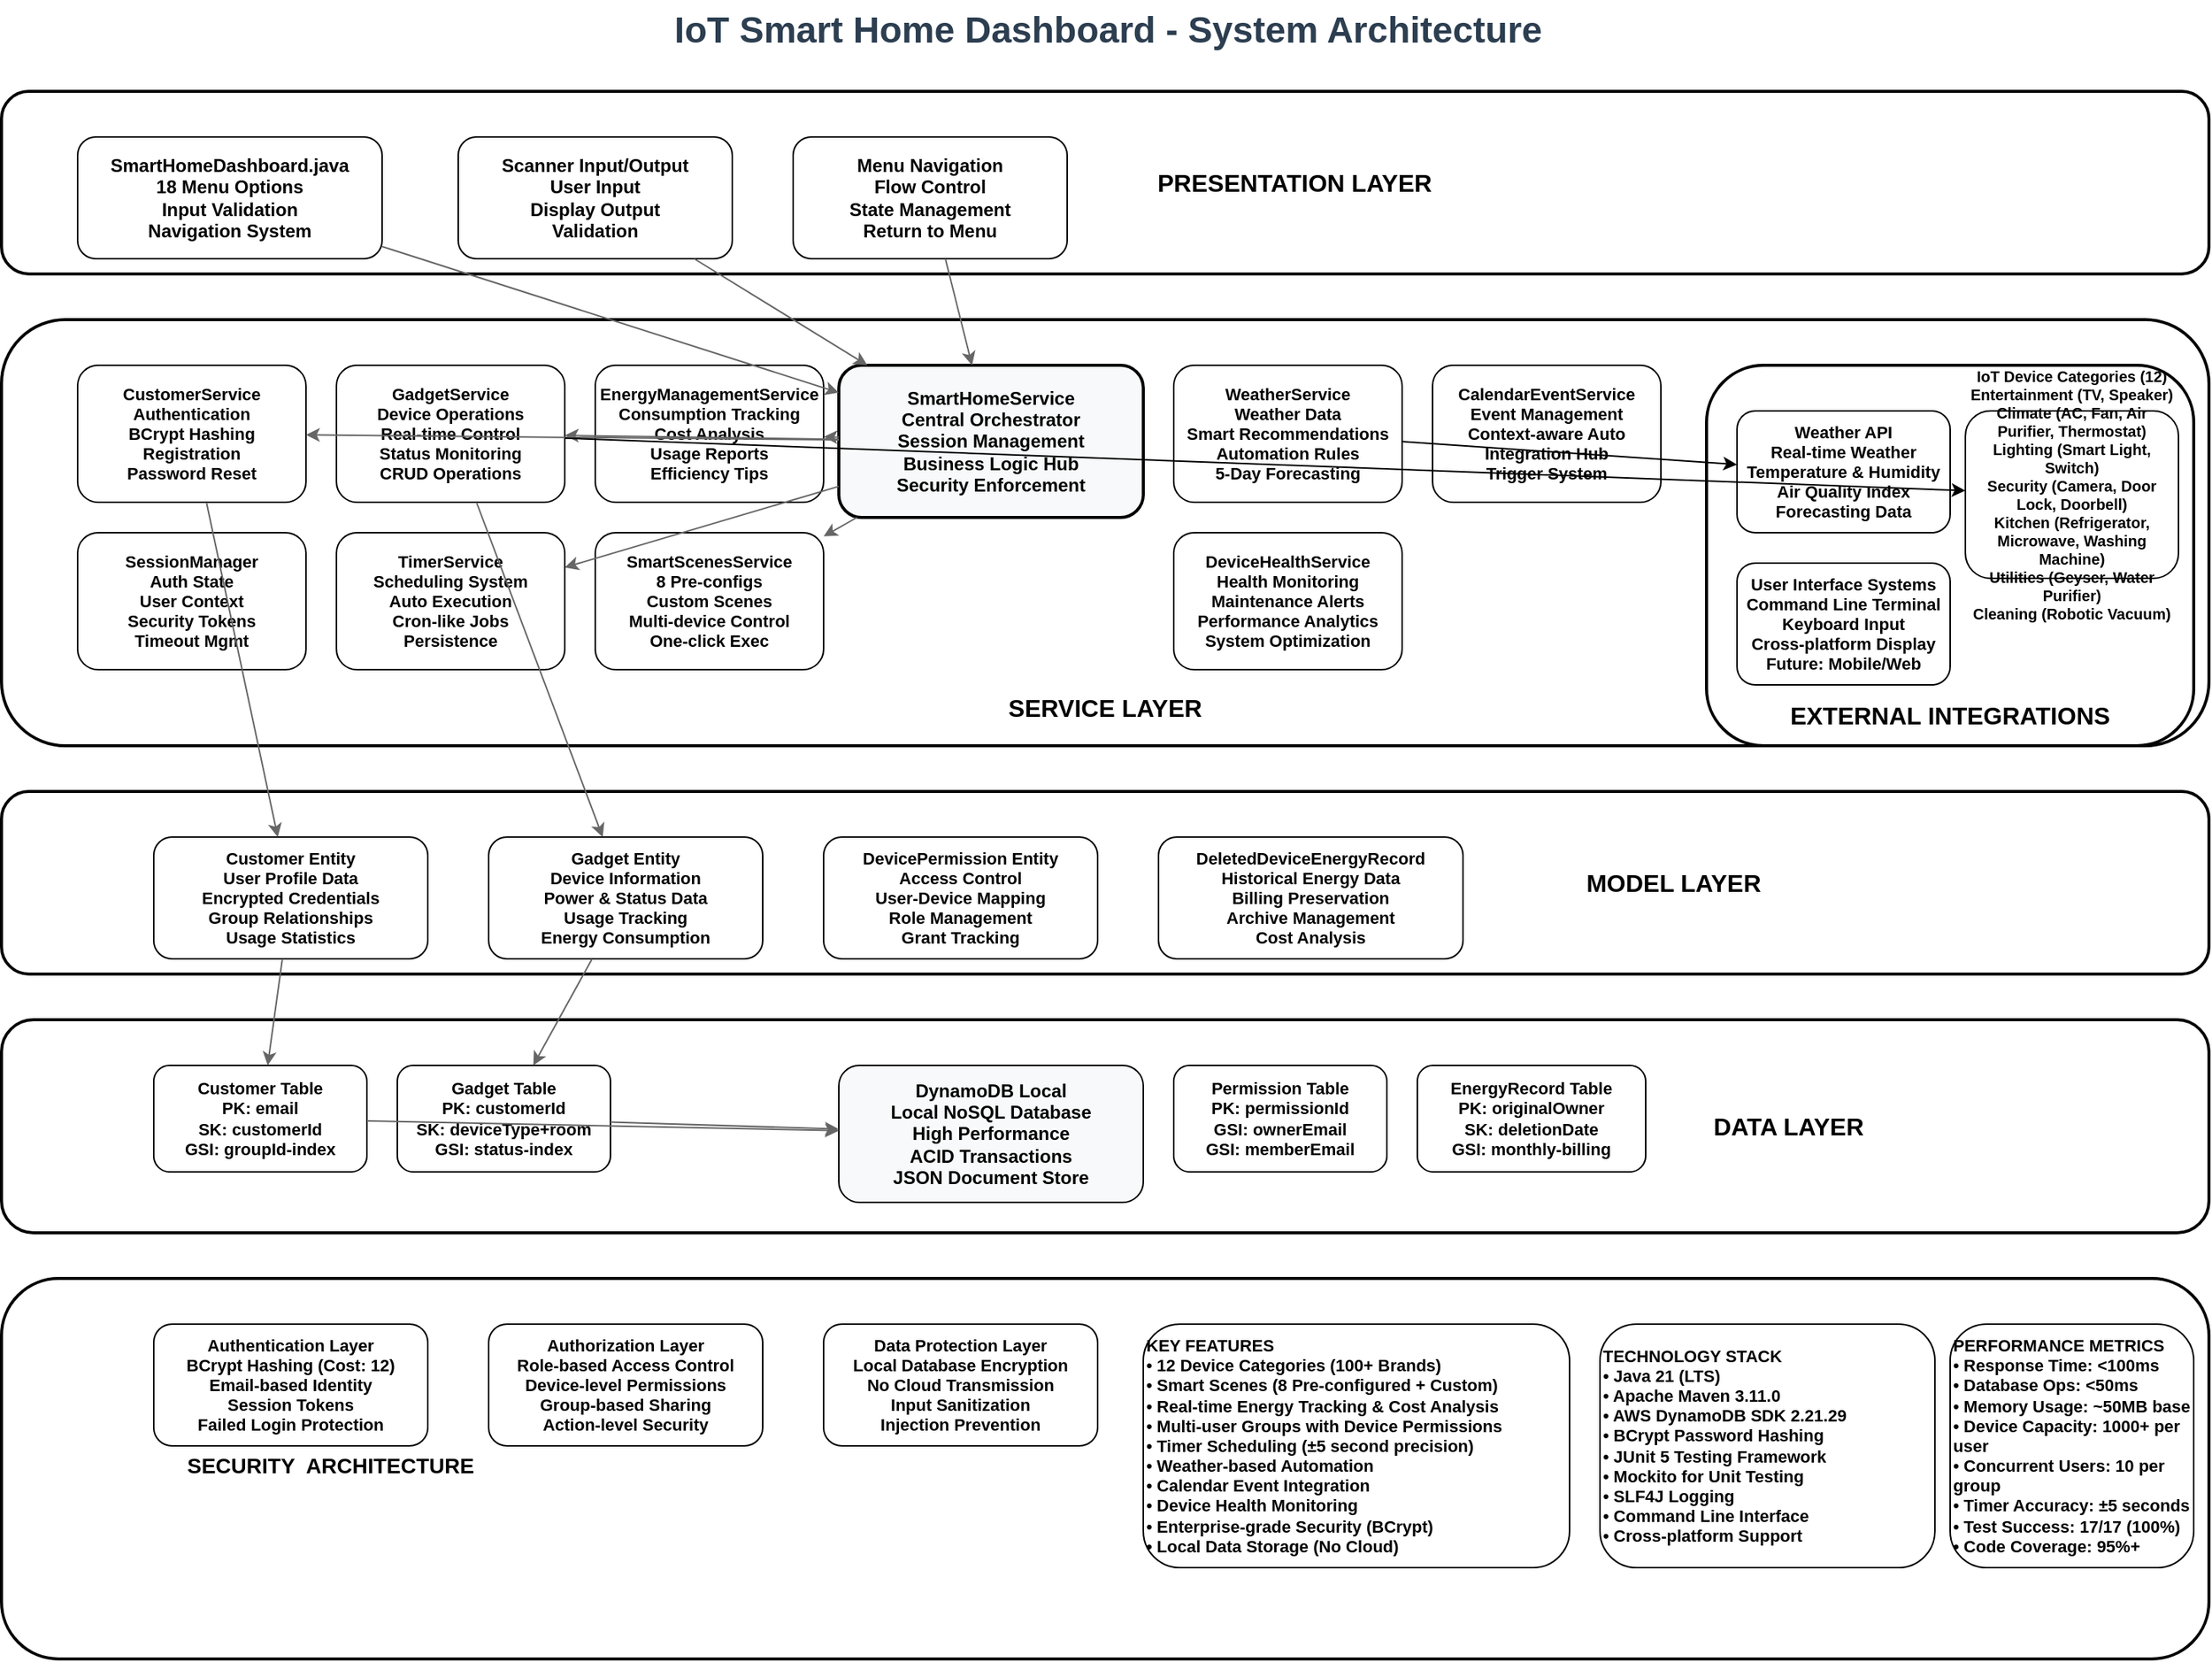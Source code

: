 <mxfile version="28.2.3">
  <diagram name="IoT Smart Home Architecture" id="iot-architecture">
    <mxGraphModel dx="581" dy="287" grid="1" gridSize="10" guides="1" tooltips="1" connect="1" arrows="1" fold="1" page="1" pageScale="1" pageWidth="1654" pageHeight="1169" math="0" shadow="0">
      <root>
        <mxCell id="0" />
        <mxCell id="1" parent="0" />
        <mxCell id="title" value="IoT Smart Home Dashboard - System Architecture" style="text;html=1;strokeColor=none;fillColor=none;align=center;verticalAlign=middle;whiteSpace=wrap;rounded=0;fontSize=24;fontStyle=1;fontColor=#2C3E50;" parent="1" vertex="1">
          <mxGeometry x="527" y="20" width="600" height="40" as="geometry" />
        </mxCell>
        <mxCell id="presentation-layer" value="&lt;span style=&quot;white-space: pre;&quot;&gt;&#x9;&lt;/span&gt;&lt;span style=&quot;white-space: pre;&quot;&gt;&#x9;&lt;/span&gt;&lt;span style=&quot;white-space: pre;&quot;&gt;&#x9;&lt;/span&gt;&lt;span style=&quot;white-space: pre;&quot;&gt;&#x9;&lt;/span&gt;&lt;span style=&quot;white-space: pre;&quot;&gt;&#x9;&lt;/span&gt;&lt;span style=&quot;white-space: pre;&quot;&gt;&#x9;&lt;/span&gt;&lt;span style=&quot;white-space: pre;&quot;&gt;&#x9;&lt;/span&gt;PRESENTATION LAYER" style="rounded=1;whiteSpace=wrap;html=1;fillColor=#FFFFFF;strokeColor=#000000;strokeWidth=2;fontSize=16;fontStyle=1;fontColor=#000000;" parent="1" vertex="1">
          <mxGeometry x="100" y="80" width="1450" height="120" as="geometry" />
        </mxCell>
        <mxCell id="cli-interface" value="SmartHomeDashboard.java&lt;br&gt;18 Menu Options&lt;br&gt;Input Validation&lt;br&gt;Navigation System" style="rounded=1;whiteSpace=wrap;html=1;fillColor=#FFFFFF;strokeColor=#000000;fontSize=12;fontColor=#000000;fontStyle=1;" parent="1" vertex="1">
          <mxGeometry x="150" y="110" width="200" height="80" as="geometry" />
        </mxCell>
        <mxCell id="scanner-io" value="Scanner Input/Output&lt;br&gt;User Input&lt;br&gt;Display Output&lt;br&gt;Validation" style="rounded=1;whiteSpace=wrap;html=1;fillColor=#FFFFFF;strokeColor=#000000;fontSize=12;fontColor=#000000;fontStyle=1;" parent="1" vertex="1">
          <mxGeometry x="400" y="110" width="180" height="80" as="geometry" />
        </mxCell>
        <mxCell id="navigation" value="Menu Navigation&lt;br&gt;Flow Control&lt;br&gt;State Management&lt;br&gt;Return to Menu" style="rounded=1;whiteSpace=wrap;html=1;fillColor=#FFFFFF;strokeColor=#000000;fontSize=12;fontColor=#000000;fontStyle=1;" parent="1" vertex="1">
          <mxGeometry x="620" y="110" width="180" height="80" as="geometry" />
        </mxCell>
        <mxCell id="service-layer" value="&lt;div&gt;&lt;br&gt;&lt;/div&gt;&lt;div style=&quot;text-align: left;&quot;&gt;&lt;span style=&quot;background-color: transparent; color: #000000;&quot;&gt;&lt;br&gt;&lt;/span&gt;&lt;/div&gt;&lt;div style=&quot;text-align: left;&quot;&gt;&lt;span style=&quot;background-color: transparent; color: #000000;&quot;&gt;&lt;br&gt;&lt;/span&gt;&lt;/div&gt;&lt;div style=&quot;text-align: left;&quot;&gt;&lt;span style=&quot;background-color: transparent; color: #000000;&quot;&gt;&lt;br&gt;&lt;/span&gt;&lt;/div&gt;&lt;div style=&quot;text-align: left;&quot;&gt;&lt;span style=&quot;background-color: transparent; color: #000000;&quot;&gt;&lt;br&gt;&lt;/span&gt;&lt;/div&gt;&lt;div style=&quot;text-align: left;&quot;&gt;&lt;span style=&quot;background-color: transparent; color: #000000;&quot;&gt;&lt;br&gt;&lt;/span&gt;&lt;/div&gt;&lt;div style=&quot;text-align: left;&quot;&gt;&lt;span style=&quot;background-color: transparent; color: #000000;&quot;&gt;&lt;br&gt;&lt;/span&gt;&lt;/div&gt;&lt;div style=&quot;text-align: left;&quot;&gt;&lt;span style=&quot;background-color: transparent; color: #000000;&quot;&gt;&lt;br&gt;&lt;/span&gt;&lt;/div&gt;&lt;div style=&quot;text-align: left;&quot;&gt;&lt;span style=&quot;background-color: transparent; color: #000000;&quot;&gt;&lt;br&gt;&lt;/span&gt;&lt;/div&gt;&lt;div style=&quot;text-align: left;&quot;&gt;&lt;span style=&quot;background-color: transparent; color: #000000;&quot;&gt;&lt;br&gt;&lt;/span&gt;&lt;/div&gt;&lt;div style=&quot;text-align: left;&quot;&gt;&lt;span style=&quot;background-color: transparent; color: #000000;&quot;&gt;&lt;br&gt;&lt;/span&gt;&lt;/div&gt;&lt;div style=&quot;text-align: left;&quot;&gt;&lt;span style=&quot;background-color: transparent; color: #000000;&quot;&gt;&lt;br&gt;&lt;/span&gt;&lt;/div&gt;&lt;div style=&quot;text-align: left;&quot;&gt;&lt;span style=&quot;background-color: transparent; color: #000000;&quot;&gt;SERVICE LAYER&lt;/span&gt;&lt;/div&gt;" style="rounded=1;whiteSpace=wrap;html=1;fillColor=#FFFFFF;strokeColor=#000000;strokeWidth=2;fontSize=16;fontStyle=1;fontColor=#000000;" parent="1" vertex="1">
          <mxGeometry x="100" y="230" width="1450" height="280" as="geometry" />
        </mxCell>
        <mxCell id="smart-home-service" value="SmartHomeService&lt;br&gt;Central Orchestrator&lt;br&gt;Session Management&lt;br&gt;Business Logic Hub&lt;br&gt;Security Enforcement" style="rounded=1;whiteSpace=wrap;html=1;fillColor=#F8F9FA;strokeColor=#000000;strokeWidth=2;fontSize=12;fontColor=#000000;fontStyle=1;" parent="1" vertex="1">
          <mxGeometry x="650" y="260" width="200" height="100" as="geometry" />
        </mxCell>
        <mxCell id="customer-service" value="CustomerService&lt;br&gt;Authentication&lt;br&gt;BCrypt Hashing&lt;br&gt;Registration&lt;br&gt;Password Reset" style="rounded=1;whiteSpace=wrap;html=1;fillColor=#FFFFFF;strokeColor=#000000;fontSize=11;fontColor=#000000;fontStyle=1;" parent="1" vertex="1">
          <mxGeometry x="150" y="260" width="150" height="90" as="geometry" />
        </mxCell>
        <mxCell id="session-manager" value="SessionManager&lt;br&gt;Auth State&lt;br&gt;User Context&lt;br&gt;Security Tokens&lt;br&gt;Timeout Mgmt" style="rounded=1;whiteSpace=wrap;html=1;fillColor=#FFFFFF;strokeColor=#000000;fontSize=11;fontColor=#000000;fontStyle=1;" parent="1" vertex="1">
          <mxGeometry x="150" y="370" width="150" height="90" as="geometry" />
        </mxCell>
        <mxCell id="gadget-service" value="GadgetService&lt;br&gt;Device Operations&lt;br&gt;Real-time Control&lt;br&gt;Status Monitoring&lt;br&gt;CRUD Operations" style="rounded=1;whiteSpace=wrap;html=1;fillColor=#FFFFFF;strokeColor=#000000;fontSize=11;fontColor=#000000;fontStyle=1;" parent="1" vertex="1">
          <mxGeometry x="320" y="260" width="150" height="90" as="geometry" />
        </mxCell>
        <mxCell id="energy-service" value="EnergyManagementService&lt;br&gt;Consumption Tracking&lt;br&gt;Cost Analysis&lt;br&gt;Usage Reports&lt;br&gt;Efficiency Tips" style="rounded=1;whiteSpace=wrap;html=1;fillColor=#FFFFFF;strokeColor=#000000;fontSize=11;fontColor=#000000;fontStyle=1;" parent="1" vertex="1">
          <mxGeometry x="490" y="260" width="150" height="90" as="geometry" />
        </mxCell>
        <mxCell id="timer-service" value="TimerService&lt;br&gt;Scheduling System&lt;br&gt;Auto Execution&lt;br&gt;Cron-like Jobs&lt;br&gt;Persistence" style="rounded=1;whiteSpace=wrap;html=1;fillColor=#FFFFFF;strokeColor=#000000;fontSize=11;fontColor=#000000;fontStyle=1;" parent="1" vertex="1">
          <mxGeometry x="320" y="370" width="150" height="90" as="geometry" />
        </mxCell>
        <mxCell id="scenes-service" value="SmartScenesService&lt;br&gt;8 Pre-configs&lt;br&gt;Custom Scenes&lt;br&gt;Multi-device Control&lt;br&gt;One-click Exec" style="rounded=1;whiteSpace=wrap;html=1;fillColor=#FFFFFF;strokeColor=#000000;fontSize=11;fontColor=#000000;fontStyle=1;" parent="1" vertex="1">
          <mxGeometry x="490" y="370" width="150" height="90" as="geometry" />
        </mxCell>
        <mxCell id="weather-service" value="WeatherService&lt;br&gt;Weather Data&lt;br&gt;Smart Recommendations&lt;br&gt;Automation Rules&lt;br&gt;5-Day Forecasting" style="rounded=1;whiteSpace=wrap;html=1;fillColor=#FFFFFF;strokeColor=#000000;fontSize=11;fontColor=#000000;fontStyle=1;" parent="1" vertex="1">
          <mxGeometry x="870" y="260" width="150" height="90" as="geometry" />
        </mxCell>
        <mxCell id="calendar-service" value="CalendarEventService&lt;br&gt;Event Management&lt;br&gt;Context-aware Auto&lt;br&gt;Integration Hub&lt;br&gt;Trigger System" style="rounded=1;whiteSpace=wrap;html=1;fillColor=#FFFFFF;strokeColor=#000000;fontSize=11;fontColor=#000000;fontStyle=1;" parent="1" vertex="1">
          <mxGeometry x="1040" y="260" width="150" height="90" as="geometry" />
        </mxCell>
        <mxCell id="health-service" value="DeviceHealthService&lt;br&gt;Health Monitoring&lt;br&gt;Maintenance Alerts&lt;br&gt;Performance Analytics&lt;br&gt;System Optimization" style="rounded=1;whiteSpace=wrap;html=1;fillColor=#FFFFFF;strokeColor=#000000;fontSize=11;fontColor=#000000;fontStyle=1;" parent="1" vertex="1">
          <mxGeometry x="870" y="370" width="150" height="90" as="geometry" />
        </mxCell>
        <mxCell id="model-layer" value="&lt;span style=&quot;white-space: pre;&quot;&gt;&#x9;&lt;/span&gt;&lt;span style=&quot;white-space: pre;&quot;&gt;&#x9;&lt;/span&gt;&lt;span style=&quot;white-space: pre;&quot;&gt;&#x9;&lt;/span&gt;&lt;span style=&quot;white-space: pre;&quot;&gt;&#x9;&lt;/span&gt;&lt;span style=&quot;white-space: pre;&quot;&gt;&#x9;&lt;/span&gt;&lt;span style=&quot;white-space: pre;&quot;&gt;&#x9;&lt;/span&gt;&lt;span style=&quot;white-space: pre;&quot;&gt;&#x9;&lt;/span&gt;&lt;span style=&quot;white-space: pre;&quot;&gt;&#x9;&lt;/span&gt;&lt;span style=&quot;white-space: pre;&quot;&gt;&#x9;&lt;/span&gt;&lt;span style=&quot;white-space: pre;&quot;&gt;&#x9;&lt;/span&gt;&lt;span style=&quot;white-space: pre;&quot;&gt;&#x9;&lt;/span&gt;&lt;span style=&quot;white-space: pre;&quot;&gt;&#x9;&lt;/span&gt;&lt;span style=&quot;white-space: pre;&quot;&gt;&#x9;&lt;/span&gt;&lt;span style=&quot;white-space: pre;&quot;&gt;&#x9;&lt;/span&gt;&lt;span style=&quot;white-space: pre;&quot;&gt;&#x9;&lt;/span&gt;&lt;span style=&quot;white-space: pre;&quot;&gt;&#x9;&lt;/span&gt;&lt;span style=&quot;white-space: pre;&quot;&gt;&#x9;&lt;/span&gt;&lt;span style=&quot;white-space: pre;&quot;&gt;&#x9;&lt;/span&gt;&lt;span style=&quot;white-space: pre;&quot;&gt;&#x9;&lt;/span&gt;&lt;span style=&quot;white-space: pre;&quot;&gt;&#x9;&lt;/span&gt;&lt;span style=&quot;white-space: pre;&quot;&gt;&#x9;&lt;/span&gt;MODEL LAYER" style="rounded=1;whiteSpace=wrap;html=1;fillColor=#FFFFFF;strokeColor=#000000;strokeWidth=2;fontSize=16;fontStyle=1;fontColor=#000000;align=center;" parent="1" vertex="1">
          <mxGeometry x="100" y="540" width="1450" height="120" as="geometry" />
        </mxCell>
        <mxCell id="customer-model" value="Customer Entity&lt;br&gt;User Profile Data&lt;br&gt;Encrypted Credentials&lt;br&gt;Group Relationships&lt;br&gt;Usage Statistics" style="rounded=1;whiteSpace=wrap;html=1;fillColor=#FFFFFF;strokeColor=#000000;fontSize=11;fontColor=#000000;fontStyle=1;" parent="1" vertex="1">
          <mxGeometry x="200" y="570" width="180" height="80" as="geometry" />
        </mxCell>
        <mxCell id="gadget-model" value="Gadget Entity&lt;br&gt;Device Information&lt;br&gt;Power &amp; Status Data&lt;br&gt;Usage Tracking&lt;br&gt;Energy Consumption" style="rounded=1;whiteSpace=wrap;html=1;fillColor=#FFFFFF;strokeColor=#000000;fontSize=11;fontColor=#000000;fontStyle=1;" parent="1" vertex="1">
          <mxGeometry x="420" y="570" width="180" height="80" as="geometry" />
        </mxCell>
        <mxCell id="permission-model" value="DevicePermission Entity&lt;br&gt;Access Control&lt;br&gt;User-Device Mapping&lt;br&gt;Role Management&lt;br&gt;Grant Tracking" style="rounded=1;whiteSpace=wrap;html=1;fillColor=#FFFFFF;strokeColor=#000000;fontSize=11;fontColor=#000000;fontStyle=1;" parent="1" vertex="1">
          <mxGeometry x="640" y="570" width="180" height="80" as="geometry" />
        </mxCell>
        <mxCell id="deleted-model" value="DeletedDeviceEnergyRecord&lt;br&gt;Historical Energy Data&lt;br&gt;Billing Preservation&lt;br&gt;Archive Management&lt;br&gt;Cost Analysis" style="rounded=1;whiteSpace=wrap;html=1;fillColor=#FFFFFF;strokeColor=#000000;fontSize=11;fontColor=#000000;fontStyle=1;" parent="1" vertex="1">
          <mxGeometry x="860" y="570" width="200" height="80" as="geometry" />
        </mxCell>
        <mxCell id="data-layer" value="&lt;blockquote style=&quot;margin: 0 0 0 40px; border: none; padding: 0px;&quot;&gt;&lt;blockquote style=&quot;margin: 0 0 0 40px; border: none; padding: 0px;&quot;&gt;&lt;blockquote style=&quot;margin: 0 0 0 40px; border: none; padding: 0px;&quot;&gt;&lt;blockquote style=&quot;margin: 0 0 0 40px; border: none; padding: 0px;&quot;&gt;&lt;blockquote style=&quot;margin: 0 0 0 40px; border: none; padding: 0px;&quot;&gt;&lt;blockquote style=&quot;margin: 0 0 0 40px; border: none; padding: 0px;&quot;&gt;&lt;blockquote style=&quot;margin: 0 0 0 40px; border: none; padding: 0px;&quot;&gt;&lt;blockquote style=&quot;margin: 0 0 0 40px; border: none; padding: 0px;&quot;&gt;&lt;blockquote style=&quot;margin: 0 0 0 40px; border: none; padding: 0px;&quot;&gt;&lt;blockquote style=&quot;margin: 0 0 0 40px; border: none; padding: 0px;&quot;&gt;&lt;span style=&quot;white-space: pre;&quot;&gt;&#x9;&lt;/span&gt;&lt;span style=&quot;white-space: pre;&quot;&gt;&#x9;&lt;/span&gt;&lt;span style=&quot;white-space: pre;&quot;&gt;&#x9;&lt;/span&gt;&lt;span style=&quot;white-space: pre;&quot;&gt;&#x9;&lt;/span&gt;&lt;span style=&quot;white-space: pre;&quot;&gt;&#x9;&lt;/span&gt;&lt;span style=&quot;white-space: pre;&quot;&gt;&#x9;&lt;/span&gt;&lt;span style=&quot;white-space: pre;&quot;&gt;&#x9;&lt;/span&gt;&lt;span style=&quot;white-space: pre;&quot;&gt;&#x9;&lt;/span&gt;&lt;span style=&quot;white-space: pre;&quot;&gt;&#x9;&lt;/span&gt;&lt;span style=&quot;white-space: pre;&quot;&gt;&#x9;&lt;/span&gt;&lt;span style=&quot;white-space: pre;&quot;&gt;&#x9;&lt;/span&gt;&lt;span style=&quot;white-space: pre;&quot;&gt;&#x9;&lt;/span&gt;&lt;span style=&quot;white-space: pre;&quot;&gt;&#x9;&lt;/span&gt;&lt;span style=&quot;white-space: pre;&quot;&gt;&#x9;&lt;/span&gt;DATA LAYER&lt;/blockquote&gt;&lt;/blockquote&gt;&lt;/blockquote&gt;&lt;/blockquote&gt;&lt;/blockquote&gt;&lt;/blockquote&gt;&lt;/blockquote&gt;&lt;/blockquote&gt;&lt;/blockquote&gt;&lt;/blockquote&gt;" style="rounded=1;whiteSpace=wrap;html=1;fillColor=#FFFFFF;strokeColor=#000000;strokeWidth=2;fontSize=16;fontStyle=1;fontColor=#000000;" parent="1" vertex="1">
          <mxGeometry x="100" y="690" width="1450" height="140" as="geometry" />
        </mxCell>
        <mxCell id="dynamodb" value="DynamoDB Local&lt;br&gt;Local NoSQL Database&lt;br&gt;High Performance&lt;br&gt;ACID Transactions&lt;br&gt;JSON Document Store" style="rounded=1;whiteSpace=wrap;html=1;fillColor=#F8F9FA;strokeColor=#000000;fontSize=12;fontColor=#000000;fontStyle=1;" parent="1" vertex="1">
          <mxGeometry x="650" y="720" width="200" height="90" as="geometry" />
        </mxCell>
        <mxCell id="customer-table" value="Customer Table&lt;br&gt;PK: email&lt;br&gt;SK: customerId&lt;br&gt;GSI: groupId-index" style="rounded=1;whiteSpace=wrap;html=1;fillColor=#FFFFFF;strokeColor=#000000;fontSize=11;fontColor=#000000;fontStyle=1;" parent="1" vertex="1">
          <mxGeometry x="200" y="720" width="140" height="70" as="geometry" />
        </mxCell>
        <mxCell id="gadget-table" value="Gadget Table&lt;br&gt;PK: customerId&lt;br&gt;SK: deviceType+room&lt;br&gt;GSI: status-index" style="rounded=1;whiteSpace=wrap;html=1;fillColor=#FFFFFF;strokeColor=#000000;fontSize=11;fontColor=#000000;fontStyle=1;" parent="1" vertex="1">
          <mxGeometry x="360" y="720" width="140" height="70" as="geometry" />
        </mxCell>
        <mxCell id="permission-table" value="Permission Table&lt;br&gt;PK: permissionId&lt;br&gt;GSI: ownerEmail&lt;br&gt;GSI: memberEmail" style="rounded=1;whiteSpace=wrap;html=1;fillColor=#FFFFFF;strokeColor=#000000;fontSize=11;fontColor=#000000;fontStyle=1;" parent="1" vertex="1">
          <mxGeometry x="870" y="720" width="140" height="70" as="geometry" />
        </mxCell>
        <mxCell id="energy-table" value="EnergyRecord Table&lt;br&gt;PK: originalOwner&lt;br&gt;SK: deletionDate&lt;br&gt;GSI: monthly-billing" style="rounded=1;whiteSpace=wrap;html=1;fillColor=#FFFFFF;strokeColor=#000000;fontSize=11;fontColor=#000000;fontStyle=1;" parent="1" vertex="1">
          <mxGeometry x="1030" y="720" width="150" height="70" as="geometry" />
        </mxCell>
        <mxCell id="external-systems" value="&lt;div&gt;&lt;br&gt;&lt;/div&gt;&lt;div&gt;&lt;br&gt;&lt;/div&gt;&lt;div&gt;&lt;br&gt;&lt;/div&gt;&lt;div&gt;&lt;br&gt;&lt;/div&gt;&lt;div&gt;&lt;br&gt;&lt;/div&gt;&lt;div&gt;&lt;br&gt;&lt;/div&gt;&lt;div&gt;&lt;br&gt;&lt;/div&gt;&lt;div&gt;&lt;br&gt;&lt;/div&gt;&lt;div&gt;&lt;br&gt;&lt;/div&gt;&lt;div&gt;&lt;br&gt;&lt;/div&gt;&lt;div&gt;&lt;br&gt;&lt;/div&gt;EXTERNAL INTEGRATIONS" style="rounded=1;whiteSpace=wrap;html=1;fillColor=#FFFFFF;strokeColor=#000000;strokeWidth=2;fontSize=16;fontStyle=1;fontColor=#000000;" parent="1" vertex="1">
          <mxGeometry x="1220" y="260" width="320" height="250" as="geometry" />
        </mxCell>
        <mxCell id="weather-api" value="Weather API&lt;br&gt;Real-time Weather&lt;br&gt;Temperature &amp; Humidity&lt;br&gt;Air Quality Index&lt;br&gt;Forecasting Data" style="rounded=1;whiteSpace=wrap;html=1;fillColor=#FFFFFF;strokeColor=#000000;fontSize=11;fontColor=#000000;fontStyle=1;" parent="1" vertex="1">
          <mxGeometry x="1240" y="290" width="140" height="80" as="geometry" />
        </mxCell>
        <mxCell id="iot-devices" value="IoT Device Categories (12)&lt;br&gt;Entertainment (TV, Speaker)&lt;br&gt;Climate (AC, Fan, Air Purifier, Thermostat)&lt;br&gt;Lighting (Smart Light, Switch)&lt;br&gt;Security (Camera, Door Lock, Doorbell)&lt;br&gt;Kitchen (Refrigerator, Microwave, Washing Machine)&lt;br&gt;Utilities (Geyser, Water Purifier)&lt;br&gt;Cleaning (Robotic Vacuum)" style="rounded=1;whiteSpace=wrap;html=1;fillColor=#FFFFFF;strokeColor=#000000;fontSize=10;fontColor=#000000;fontStyle=1;" parent="1" vertex="1">
          <mxGeometry x="1390" y="290" width="140" height="110" as="geometry" />
        </mxCell>
        <mxCell id="user-interface" value="User Interface Systems&lt;br&gt;Command Line Terminal&lt;br&gt;Keyboard Input&lt;br&gt;Cross-platform Display&lt;br&gt;Future: Mobile/Web" style="rounded=1;whiteSpace=wrap;html=1;fillColor=#FFFFFF;strokeColor=#000000;fontSize=11;fontColor=#000000;fontStyle=1;" parent="1" vertex="1">
          <mxGeometry x="1240" y="390" width="140" height="80" as="geometry" />
        </mxCell>
        <mxCell id="security-overlay" value="&lt;blockquote style=&quot;margin: 0 0 0 40px; border: none; padding: 0px;&quot;&gt;&lt;blockquote style=&quot;margin: 0 0 0 40px; border: none; padding: 0px;&quot;&gt;&lt;div style=&quot;line-height: 0%;&quot;&gt;&lt;blockquote style=&quot;margin: 0 0 0 40px; border: none; padding: 0px;&quot;&gt;&lt;div style=&quot;line-height: 0%;&quot;&gt;&lt;br&gt;&lt;/div&gt;&lt;div style=&quot;line-height: 0%;&quot;&gt;&lt;br&gt;&lt;/div&gt;&lt;div style=&quot;line-height: 0%;&quot;&gt;&lt;br&gt;&lt;/div&gt;&lt;div style=&quot;line-height: 0%;&quot;&gt;&lt;br&gt;&lt;/div&gt;&lt;div style=&quot;line-height: 0%;&quot;&gt;&lt;br&gt;&lt;/div&gt;&lt;div style=&quot;line-height: 0%;&quot;&gt;&lt;br&gt;&lt;/div&gt;&lt;div style=&quot;line-height: 0%;&quot;&gt;&lt;br&gt;&lt;/div&gt;&lt;/blockquote&gt;&lt;/div&gt;&lt;/blockquote&gt;&lt;blockquote style=&quot;margin: 0 0 0 40px; border: none; padding: 0px;&quot;&gt;&lt;div style=&quot;line-height: 0%;&quot;&gt;&lt;blockquote style=&quot;margin: 0 0 0 40px; border: none; padding: 0px;&quot;&gt;&lt;div style=&quot;line-height: 0%;&quot;&gt;&lt;br&gt;&lt;/div&gt;&lt;/blockquote&gt;&lt;/div&gt;&lt;/blockquote&gt;&lt;blockquote style=&quot;margin: 0 0 0 40px; border: none; padding: 0px;&quot;&gt;&lt;div style=&quot;line-height: 0%;&quot;&gt;&lt;blockquote style=&quot;margin: 0 0 0 40px; border: none; padding: 0px;&quot;&gt;&lt;div style=&quot;line-height: 0%;&quot;&gt;&lt;br&gt;&lt;/div&gt;&lt;/blockquote&gt;&lt;/div&gt;&lt;/blockquote&gt;&lt;blockquote style=&quot;margin: 0 0 0 40px; border: none; padding: 0px;&quot;&gt;&lt;div style=&quot;line-height: 0%;&quot;&gt;&lt;blockquote style=&quot;margin: 0 0 0 40px; border: none; padding: 0px;&quot;&gt;&lt;div style=&quot;line-height: 0%;&quot;&gt;&lt;br&gt;&lt;/div&gt;&lt;/blockquote&gt;&lt;/div&gt;&lt;/blockquote&gt;&lt;blockquote style=&quot;margin: 0 0 0 40px; border: none; padding: 0px;&quot;&gt;&lt;div style=&quot;line-height: 0%;&quot;&gt;&lt;blockquote style=&quot;margin: 0 0 0 40px; border: none; padding: 0px;&quot;&gt;&lt;div style=&quot;line-height: 0%;&quot;&gt;&lt;br&gt;&lt;/div&gt;&lt;/blockquote&gt;&lt;/div&gt;&lt;/blockquote&gt;&lt;blockquote style=&quot;margin: 0 0 0 40px; border: none; padding: 0px;&quot;&gt;&lt;div style=&quot;line-height: 0%;&quot;&gt;&lt;blockquote style=&quot;margin: 0 0 0 40px; border: none; padding: 0px;&quot;&gt;&lt;div style=&quot;line-height: 0%;&quot;&gt;&lt;br&gt;&lt;/div&gt;&lt;/blockquote&gt;&lt;/div&gt;&lt;/blockquote&gt;&lt;blockquote style=&quot;margin: 0 0 0 40px; border: none; padding: 0px;&quot;&gt;&lt;div style=&quot;line-height: 0%;&quot;&gt;&lt;blockquote style=&quot;margin: 0 0 0 40px; border: none; padding: 0px;&quot;&gt;&lt;div style=&quot;line-height: 0%;&quot;&gt;&lt;br&gt;&lt;/div&gt;&lt;/blockquote&gt;&lt;/div&gt;&lt;/blockquote&gt;&lt;blockquote style=&quot;margin: 0 0 0 40px; border: none; padding: 0px;&quot;&gt;&lt;div style=&quot;line-height: 0%;&quot;&gt;&lt;blockquote style=&quot;margin: 0 0 0 40px; border: none; padding: 0px;&quot;&gt;&lt;div style=&quot;line-height: 0%;&quot;&gt;&lt;br&gt;&lt;/div&gt;&lt;/blockquote&gt;&lt;/div&gt;&lt;/blockquote&gt;&lt;blockquote style=&quot;margin: 0 0 0 40px; border: none; padding: 0px;&quot;&gt;&lt;div style=&quot;line-height: 0%;&quot;&gt;&lt;blockquote style=&quot;margin: 0 0 0 40px; border: none; padding: 0px;&quot;&gt;&lt;div style=&quot;text-align: center; line-height: 0%;&quot;&gt;&amp;nbsp; &amp;nbsp; &amp;nbsp; &amp;nbsp; &amp;nbsp; &amp;nbsp; &amp;nbsp; &amp;nbsp; &amp;nbsp; &amp;nbsp; &amp;nbsp; &amp;nbsp; &amp;nbsp; &amp;nbsp; &amp;nbsp; &amp;nbsp; &amp;nbsp;&lt;/div&gt;&lt;/blockquote&gt;&lt;/div&gt;&lt;/blockquote&gt;&lt;blockquote style=&quot;margin: 0 0 0 40px; border: none; padding: 0px;&quot;&gt;&lt;div style=&quot;line-height: 0%;&quot;&gt;&lt;blockquote style=&quot;margin: 0 0 0 40px; border: none; padding: 0px;&quot;&gt;&lt;div style=&quot;line-height: 0%;&quot;&gt;&lt;br&gt;&lt;/div&gt;&lt;div style=&quot;line-height: 0%;&quot;&gt;&lt;br&gt;&lt;/div&gt;&lt;div style=&quot;line-height: 0%;&quot;&gt;&lt;br&gt;&lt;/div&gt;&lt;div style=&quot;line-height: 0%;&quot;&gt;&lt;br&gt;&lt;/div&gt;&lt;div style=&quot;line-height: 0%;&quot;&gt;&lt;br&gt;&lt;/div&gt;&lt;div style=&quot;line-height: 0%;&quot;&gt;&lt;br&gt;&lt;/div&gt;&lt;div style=&quot;line-height: 0%;&quot;&gt;&lt;br&gt;&lt;/div&gt;&lt;div style=&quot;line-height: 0%;&quot;&gt;&lt;br&gt;&lt;/div&gt;&lt;div style=&quot;line-height: 0%;&quot;&gt;&lt;br&gt;&lt;/div&gt;&lt;div style=&quot;line-height: 0%;&quot;&gt;&lt;br&gt;&lt;/div&gt;&lt;div style=&quot;line-height: 0%;&quot;&gt;&lt;br&gt;&lt;/div&gt;&lt;div style=&quot;line-height: 0%;&quot;&gt;&lt;br&gt;&lt;/div&gt;&lt;div style=&quot;line-height: 0%;&quot;&gt;&lt;br&gt;&lt;/div&gt;&lt;div style=&quot;line-height: 0%;&quot;&gt;&lt;br&gt;&lt;/div&gt;&lt;div style=&quot;line-height: 0%;&quot;&gt;&lt;br&gt;&lt;/div&gt;&lt;div style=&quot;line-height: 0%;&quot;&gt;&lt;br&gt;&lt;/div&gt;&lt;div style=&quot;line-height: 0%;&quot;&gt;&lt;br&gt;&lt;/div&gt;&lt;div style=&quot;line-height: 0%;&quot;&gt;&lt;br&gt;&lt;/div&gt;&lt;div style=&quot;line-height: 0%;&quot;&gt;&lt;br&gt;&lt;/div&gt;&lt;div style=&quot;line-height: 0%;&quot;&gt;&lt;br&gt;&lt;/div&gt;&lt;div style=&quot;line-height: 0%;&quot;&gt;&lt;br&gt;&lt;/div&gt;&lt;div style=&quot;line-height: 0%;&quot;&gt;&lt;br&gt;&lt;/div&gt;&lt;div style=&quot;line-height: 0%;&quot;&gt;&lt;br&gt;&lt;/div&gt;&lt;div style=&quot;line-height: 0%;&quot;&gt;&lt;br&gt;&lt;/div&gt;&lt;div style=&quot;line-height: 0%;&quot;&gt;SECURITY&amp;nbsp; ARCHITECTURE&lt;/div&gt;&lt;/blockquote&gt;&lt;/div&gt;&lt;/blockquote&gt;&lt;/blockquote&gt;" style="rounded=1;whiteSpace=wrap;html=1;fillColor=#FFFFFF;strokeColor=#000000;strokeWidth=2;fontSize=14;fontStyle=1;fontColor=#000000;align=left;" parent="1" vertex="1">
          <mxGeometry x="100" y="860" width="1450" height="250" as="geometry" />
        </mxCell>
        <mxCell id="auth-layer" value="Authentication Layer&lt;br&gt;BCrypt Hashing (Cost: 12)&lt;br&gt;Email-based Identity&lt;br&gt;Session Tokens&lt;br&gt;Failed Login Protection" style="rounded=1;whiteSpace=wrap;html=1;fillColor=#FFFFFF;strokeColor=#000000;fontSize=11;fontColor=#000000;fontStyle=1;" parent="1" vertex="1">
          <mxGeometry x="200" y="890" width="180" height="80" as="geometry" />
        </mxCell>
        <mxCell id="authz-layer" value="Authorization Layer&lt;br&gt;Role-based Access Control&lt;br&gt;Device-level Permissions&lt;br&gt;Group-based Sharing&lt;br&gt;Action-level Security" style="rounded=1;whiteSpace=wrap;html=1;fillColor=#FFFFFF;strokeColor=#000000;fontSize=11;fontColor=#000000;fontStyle=1;" parent="1" vertex="1">
          <mxGeometry x="420" y="890" width="180" height="80" as="geometry" />
        </mxCell>
        <mxCell id="data-protection" value="Data Protection Layer&lt;br&gt;Local Database Encryption&lt;br&gt;No Cloud Transmission&lt;br&gt;Input Sanitization&lt;br&gt;Injection Prevention" style="rounded=1;whiteSpace=wrap;html=1;fillColor=#FFFFFF;strokeColor=#000000;fontSize=11;fontColor=#000000;fontStyle=1;" parent="1" vertex="1">
          <mxGeometry x="640" y="890" width="180" height="80" as="geometry" />
        </mxCell>
        <mxCell id="features-box" value="KEY FEATURES&lt;br&gt;• 12 Device Categories (100+ Brands)&lt;br&gt;• Smart Scenes (8 Pre-configured + Custom)&lt;br&gt;• Real-time Energy Tracking &amp; Cost Analysis&lt;br&gt;• Multi-user Groups with Device Permissions&lt;br&gt;• Timer Scheduling (±5 second precision)&lt;br&gt;• Weather-based Automation&lt;br&gt;• Calendar Event Integration&lt;br&gt;• Device Health Monitoring&lt;br&gt;• Enterprise-grade Security (BCrypt)&lt;br&gt;• Local Data Storage (No Cloud)" style="rounded=1;whiteSpace=wrap;html=1;fillColor=#FFFFFF;strokeColor=#000000;fontSize=11;align=left;fontColor=#000000;fontStyle=1;" parent="1" vertex="1">
          <mxGeometry x="850" y="890" width="280" height="160" as="geometry" />
        </mxCell>
        <mxCell id="tech-stack" value="TECHNOLOGY STACK&lt;br&gt;• Java 21 (LTS)&lt;br&gt;• Apache Maven 3.11.0&lt;br&gt;• AWS DynamoDB SDK 2.21.29&lt;br&gt;• BCrypt Password Hashing&lt;br&gt;• JUnit 5 Testing Framework&lt;br&gt;• Mockito for Unit Testing&lt;br&gt;• SLF4J Logging&lt;br&gt;• Command Line Interface&lt;br&gt;• Cross-platform Support" style="rounded=1;whiteSpace=wrap;html=1;fillColor=#FFFFFF;strokeColor=#000000;fontSize=11;align=left;fontColor=#000000;fontStyle=1;" parent="1" vertex="1">
          <mxGeometry x="1150" y="890" width="220" height="160" as="geometry" />
        </mxCell>
        <mxCell id="performance" value="PERFORMANCE METRICS&lt;br&gt;• Response Time: &lt;100ms&lt;br&gt;• Database Ops: &lt;50ms&lt;br&gt;• Memory Usage: ~50MB base&lt;br&gt;• Device Capacity: 1000+ per user&lt;br&gt;• Concurrent Users: 10 per group&lt;br&gt;• Timer Accuracy: ±5 seconds&lt;br&gt;• Test Success: 17/17 (100%)&lt;br&gt;• Code Coverage: 95%+" style="rounded=1;whiteSpace=wrap;html=1;fillColor=#FFFFFF;strokeColor=#000000;fontSize=11;align=left;fontColor=#000000;fontStyle=1;" parent="1" vertex="1">
          <mxGeometry x="1380" y="890" width="160" height="160" as="geometry" />
        </mxCell>
        <mxCell id="conn1" style="endArrow=classic;html=1;strokeColor=#666666;strokeWidth=1;rounded=1;" parent="1" source="cli-interface" target="smart-home-service" edge="1">
          <mxGeometry relative="1" as="geometry" />
        </mxCell>
        <mxCell id="conn2" style="endArrow=classic;html=1;strokeColor=#666666;strokeWidth=1;rounded=1;" parent="1" source="scanner-io" target="smart-home-service" edge="1">
          <mxGeometry relative="1" as="geometry" />
        </mxCell>
        <mxCell id="conn3" style="endArrow=classic;html=1;strokeColor=#666666;strokeWidth=1;rounded=1;" parent="1" source="navigation" target="smart-home-service" edge="1">
          <mxGeometry relative="1" as="geometry" />
        </mxCell>
        <mxCell id="conn4" style="endArrow=classic;html=1;strokeColor=#666666;strokeWidth=1;rounded=1;" parent="1" source="smart-home-service" target="customer-service" edge="1">
          <mxGeometry relative="1" as="geometry" />
        </mxCell>
        <mxCell id="conn5" style="endArrow=classic;html=1;strokeColor=#666666;strokeWidth=1;rounded=1;" parent="1" source="smart-home-service" target="gadget-service" edge="1">
          <mxGeometry relative="1" as="geometry" />
        </mxCell>
        <mxCell id="conn6" style="endArrow=classic;html=1;strokeColor=#666666;strokeWidth=1;rounded=1;" parent="1" source="smart-home-service" target="energy-service" edge="1">
          <mxGeometry relative="1" as="geometry" />
        </mxCell>
        <mxCell id="conn7" style="endArrow=classic;html=1;strokeColor=#666666;strokeWidth=1;rounded=1;" parent="1" source="smart-home-service" target="timer-service" edge="1">
          <mxGeometry relative="1" as="geometry" />
        </mxCell>
        <mxCell id="conn8" style="endArrow=classic;html=1;strokeColor=#666666;strokeWidth=1;rounded=1;" parent="1" source="smart-home-service" target="scenes-service" edge="1">
          <mxGeometry relative="1" as="geometry" />
        </mxCell>
        <mxCell id="conn9" style="endArrow=classic;html=1;strokeColor=#666666;strokeWidth=1;rounded=1;" parent="1" source="customer-service" target="customer-model" edge="1">
          <mxGeometry relative="1" as="geometry" />
        </mxCell>
        <mxCell id="conn10" style="endArrow=classic;html=1;strokeColor=#666666;strokeWidth=1;rounded=1;" parent="1" source="gadget-service" target="gadget-model" edge="1">
          <mxGeometry relative="1" as="geometry" />
        </mxCell>
        <mxCell id="conn11" style="endArrow=classic;html=1;strokeColor=#666666;strokeWidth=1;rounded=1;" parent="1" source="customer-model" target="customer-table" edge="1">
          <mxGeometry relative="1" as="geometry" />
        </mxCell>
        <mxCell id="conn12" style="endArrow=classic;html=1;strokeColor=#666666;strokeWidth=1;rounded=1;" parent="1" source="gadget-model" target="gadget-table" edge="1">
          <mxGeometry relative="1" as="geometry" />
        </mxCell>
        <mxCell id="conn13" style="endArrow=classic;html=1;strokeColor=#666666;strokeWidth=1;rounded=1;" parent="1" source="customer-table" target="dynamodb" edge="1">
          <mxGeometry relative="1" as="geometry" />
        </mxCell>
        <mxCell id="conn14" style="endArrow=classic;html=1;strokeColor=#666666;strokeWidth=1;rounded=1;" parent="1" source="gadget-table" target="dynamodb" edge="1">
          <mxGeometry relative="1" as="geometry" />
        </mxCell>
        <mxCell id="conn15" style="endArrow=classic;html=1;strokeColor=#000000;strokeWidth=1;rounded=1;" parent="1" source="weather-service" target="weather-api" edge="1">
          <mxGeometry relative="1" as="geometry" />
        </mxCell>
        <mxCell id="conn16" style="endArrow=classic;html=1;strokeColor=#000000;strokeWidth=1;rounded=1;" parent="1" source="gadget-service" target="iot-devices" edge="1">
          <mxGeometry relative="1" as="geometry" />
        </mxCell>
      </root>
    </mxGraphModel>
  </diagram>
</mxfile>
